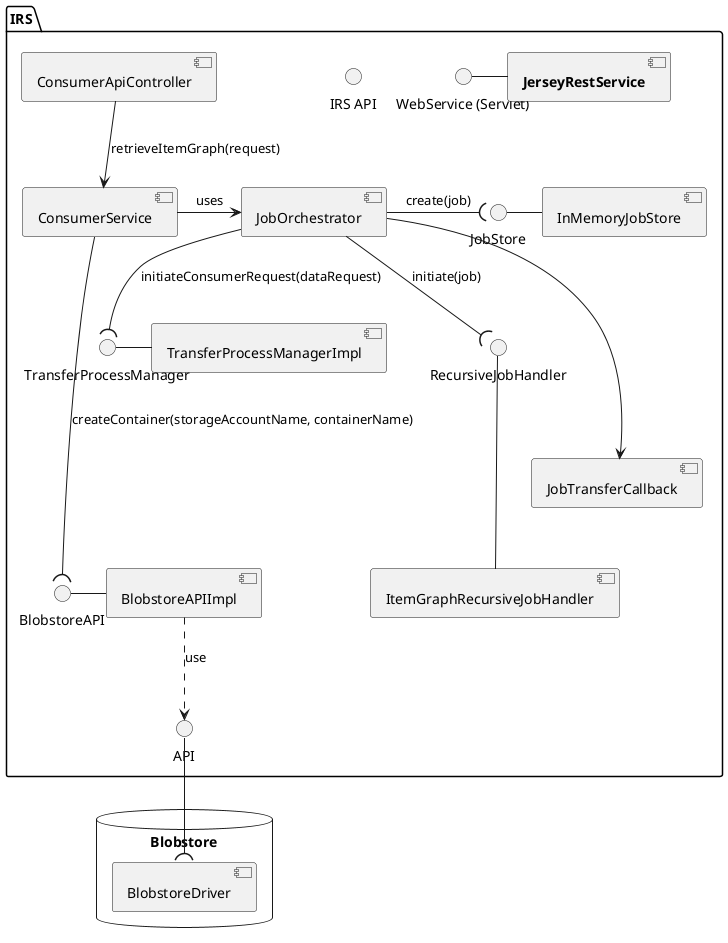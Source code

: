 @startuml
'https://plantuml.com/component-diagram

skinparam monochrome true
skinparam shadowing false


package "IRS" {

  interface "WebService (Servlet)"  as WebService
  component [**JerseyRestService**] as JerseyRestService
  WebService - JerseyRestService
  interface "IRS API"  as IrsAPI
  [ConsumerApiController]
  [ConsumerService]
  ConsumerApiController --> ConsumerService : retrieveItemGraph(request)
  BlobstoreAPI - [BlobstoreAPIImpl]

  ConsumerService ----( BlobstoreAPI : createContainer(storageAccountName, containerName)
  [JobOrchestrator]
  ConsumerService -> JobOrchestrator : uses
  BlobstoreAPIImpl ..> API : use
  JobStore -  [InMemoryJobStore]
  JobOrchestrator -( JobStore : create(job)

  RecursiveJobHandler --- [ItemGraphRecursiveJobHandler]
  JobOrchestrator --( RecursiveJobHandler: initiate(job)

  TransferProcessManager - [TransferProcessManagerImpl]
  JobOrchestrator --( TransferProcessManager: initiateConsumerRequest(dataRequest)

  JobOrchestrator ---> [JobTransferCallback]
}


package "Blobstore" {
  API --( [BlobstoreDriver]

}

database Blobstore {
}


@enduml